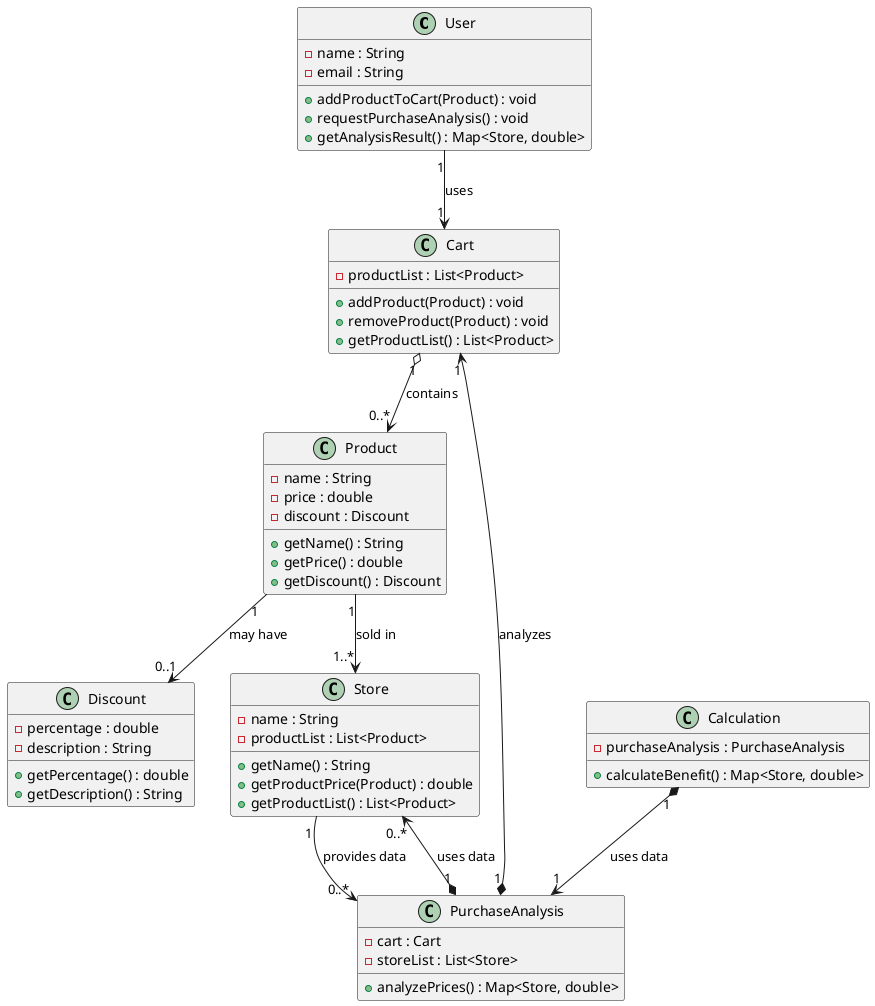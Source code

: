 @startuml

class User {
  - name : String
  - email : String
  + addProductToCart(Product) : void
  + requestPurchaseAnalysis() : void
  + getAnalysisResult() : Map<Store, double>
}

class Cart {
  - productList : List<Product>
  + addProduct(Product) : void
  + removeProduct(Product) : void
  + getProductList() : List<Product>
}

class Product {
  - name : String
  - price : double
  - discount : Discount
  + getName() : String
  + getPrice() : double
  + getDiscount() : Discount
}

class Discount {
  - percentage : double
  - description : String
  + getPercentage() : double
  + getDescription() : String
}

class Store {
  - name : String
  - productList : List<Product>
  + getName() : String
  + getProductPrice(Product) : double
  + getProductList() : List<Product>
}

class PurchaseAnalysis {
  - cart : Cart
  - storeList : List<Store>
  + analyzePrices() : Map<Store, double>
}

class Calculation {
  - purchaseAnalysis : PurchaseAnalysis
  + calculateBenefit() : Map<Store, double>
}

' Ассоциации
User "1" --> "1" Cart : uses
Product "1" --> "0..1" Discount : may have
Product "1" --> "1..*" Store : sold in
Store "1" --> "0..*" PurchaseAnalysis : provides data

' Агрегация
Cart "1" o--> "0..*" Product : contains

' Композиция
PurchaseAnalysis "1" *--> "1" Cart : analyzes
PurchaseAnalysis "1" *--> "0..*" Store : uses data
Calculation "1" *--> "1" PurchaseAnalysis : uses data

@enduml